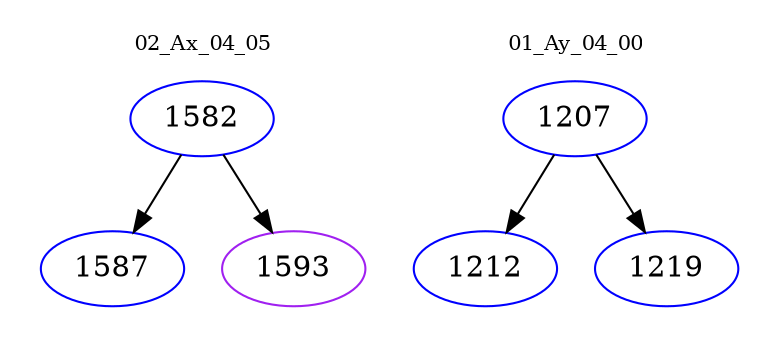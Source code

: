 digraph{
subgraph cluster_0 {
color = white
label = "02_Ax_04_05";
fontsize=10;
T0_1582 [label="1582", color="blue"]
T0_1582 -> T0_1587 [color="black"]
T0_1587 [label="1587", color="blue"]
T0_1582 -> T0_1593 [color="black"]
T0_1593 [label="1593", color="purple"]
}
subgraph cluster_1 {
color = white
label = "01_Ay_04_00";
fontsize=10;
T1_1207 [label="1207", color="blue"]
T1_1207 -> T1_1212 [color="black"]
T1_1212 [label="1212", color="blue"]
T1_1207 -> T1_1219 [color="black"]
T1_1219 [label="1219", color="blue"]
}
}
